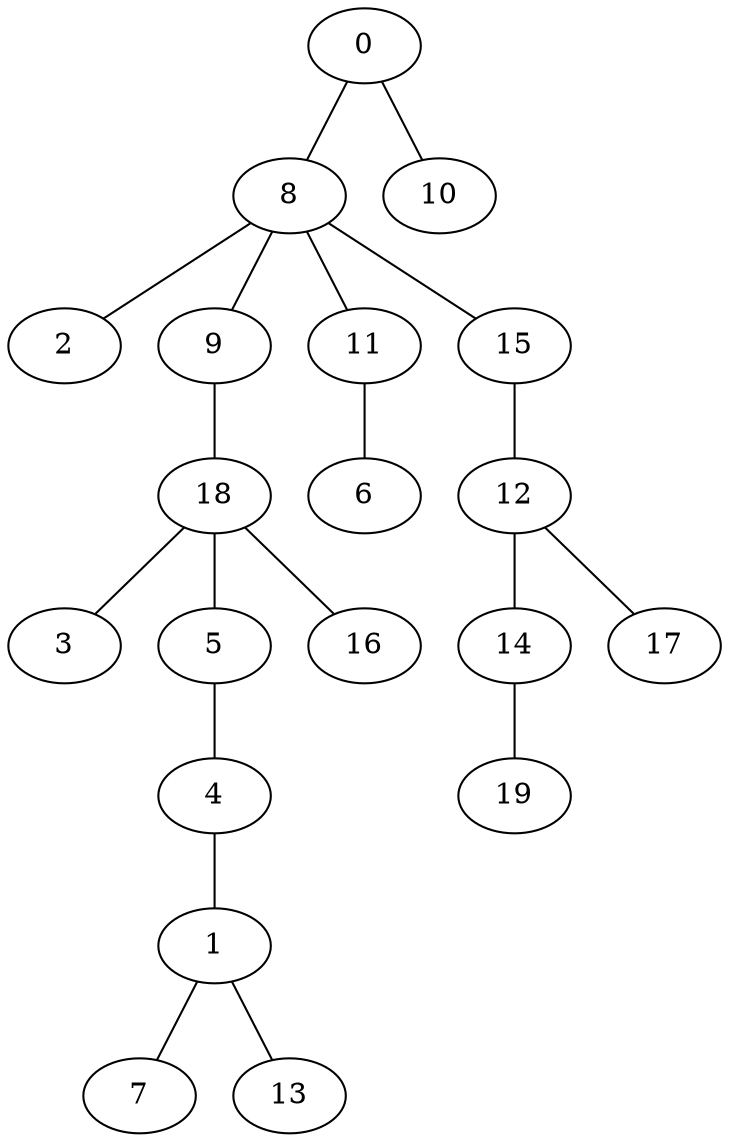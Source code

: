 strict graph "" {
	0 -- 8;
	0 -- 10;
	8 -- 2;
	8 -- 9;
	8 -- 11;
	8 -- 15;
	9 -- 18;
	11 -- 6;
	15 -- 12;
	12 -- 14;
	12 -- 17;
	14 -- 19;
	18 -- 3;
	18 -- 5;
	18 -- 16;
	5 -- 4;
	4 -- 1;
	1 -- 7;
	1 -- 13;
}
